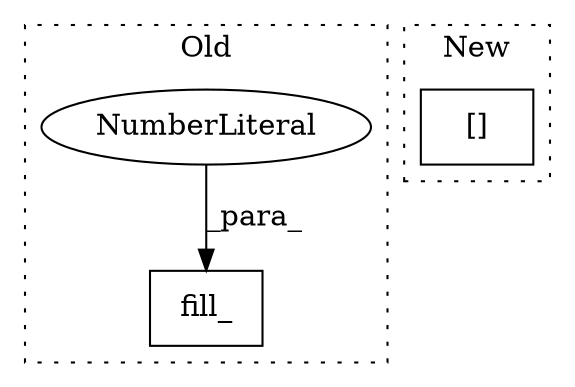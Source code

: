 digraph G {
subgraph cluster0 {
1 [label="fill_" a="32" s="3336,3349" l="6,1" shape="box"];
3 [label="NumberLiteral" a="34" s="3342" l="7" shape="ellipse"];
label = "Old";
style="dotted";
}
subgraph cluster1 {
2 [label="[]" a="2" s="3508,3552" l="14,2" shape="box"];
label = "New";
style="dotted";
}
3 -> 1 [label="_para_"];
}